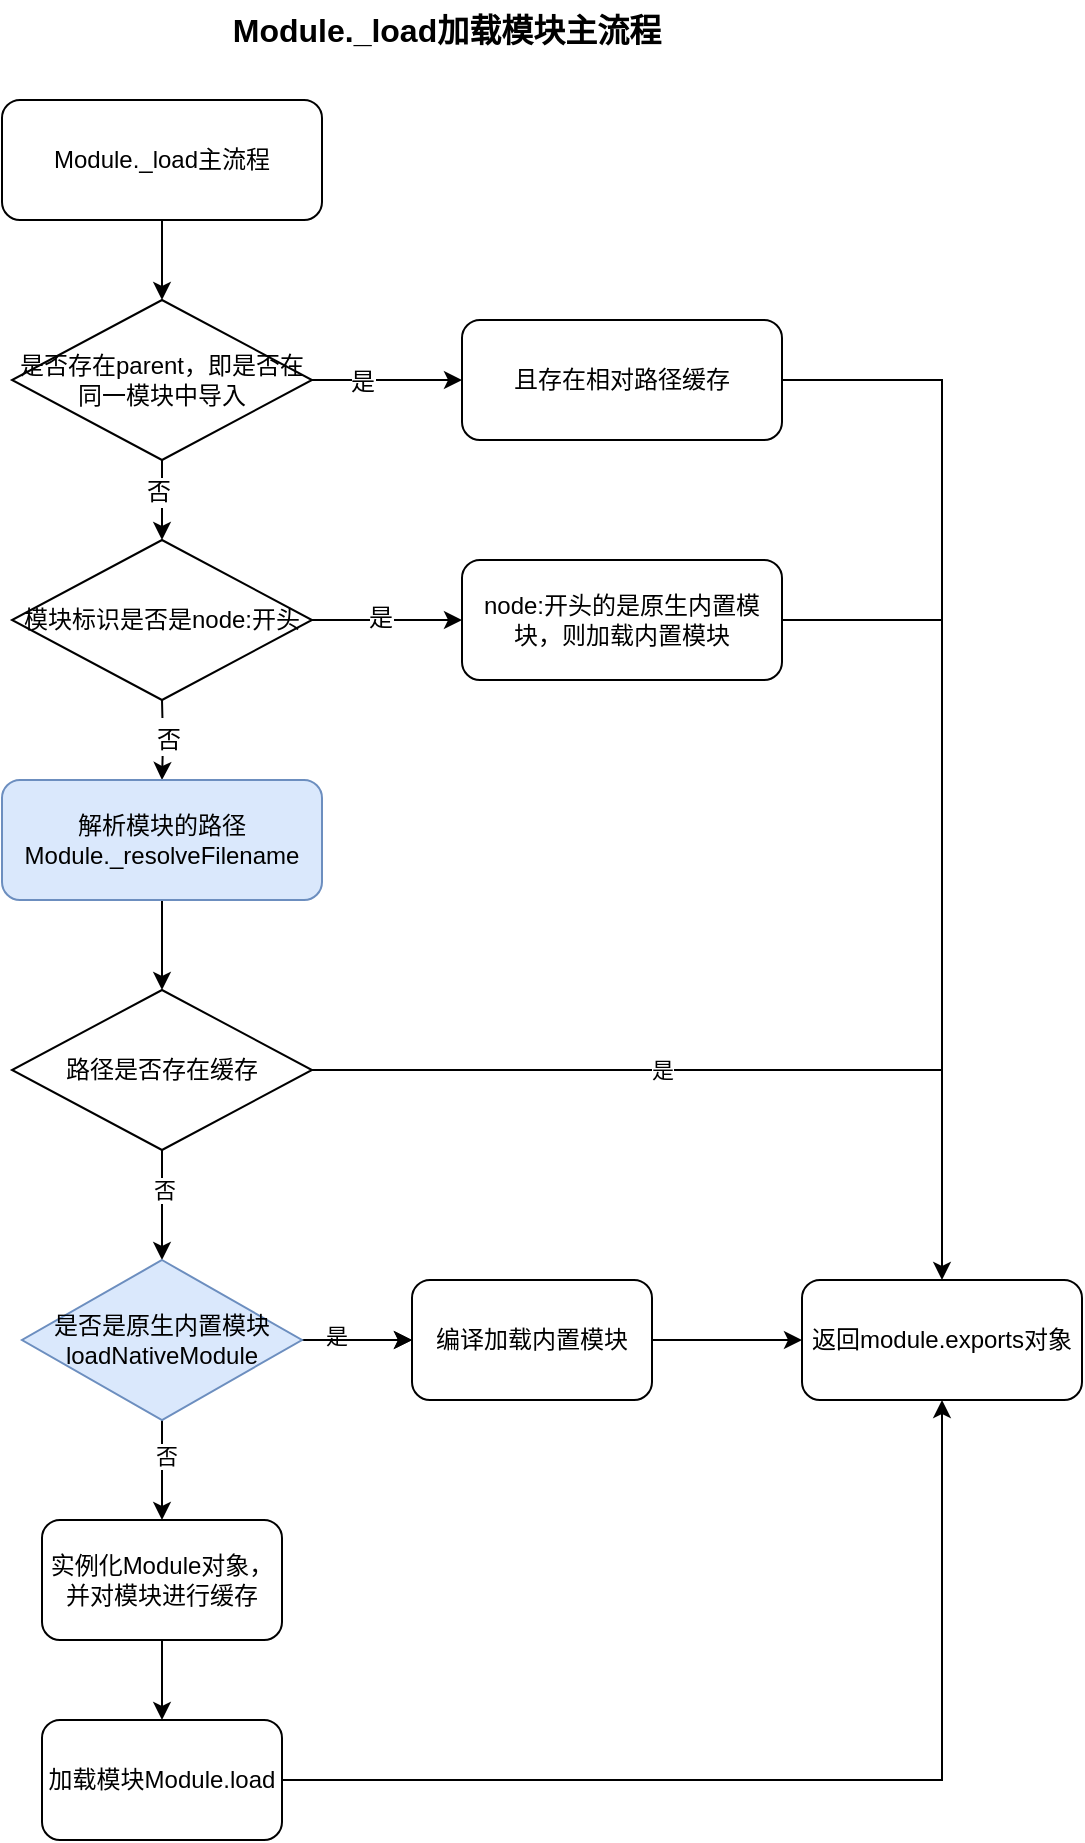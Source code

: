 <mxfile version="20.5.3" type="device"><diagram id="JmSlgxvf2w7I22jI23rd" name="第 1 页"><mxGraphModel dx="1261" dy="615" grid="1" gridSize="10" guides="1" tooltips="1" connect="1" arrows="1" fold="1" page="1" pageScale="1" pageWidth="3300" pageHeight="4681" math="0" shadow="0"><root><mxCell id="0"/><mxCell id="1" parent="0"/><mxCell id="Bienv2v_o5g_SSD_1PM4-1" value="" style="edgeStyle=orthogonalEdgeStyle;rounded=0;orthogonalLoop=1;jettySize=auto;html=1;" parent="1" target="Bienv2v_o5g_SSD_1PM4-4" edge="1"><mxGeometry relative="1" as="geometry"><mxPoint x="1330" y="1200" as="sourcePoint"/></mxGeometry></mxCell><mxCell id="Bienv2v_o5g_SSD_1PM4-2" value="&lt;font style=&quot;font-size: 12px;&quot;&gt;否&lt;/font&gt;" style="edgeLabel;html=1;align=center;verticalAlign=middle;resizable=0;points=[];fontSize=16;" parent="Bienv2v_o5g_SSD_1PM4-1" vertex="1" connectable="0"><mxGeometry x="-0.125" y="2" relative="1" as="geometry"><mxPoint as="offset"/></mxGeometry></mxCell><mxCell id="Bienv2v_o5g_SSD_1PM4-3" value="" style="edgeStyle=orthogonalEdgeStyle;rounded=0;orthogonalLoop=1;jettySize=auto;html=1;" parent="1" source="Bienv2v_o5g_SSD_1PM4-4" target="Bienv2v_o5g_SSD_1PM4-9" edge="1"><mxGeometry relative="1" as="geometry"/></mxCell><mxCell id="Bienv2v_o5g_SSD_1PM4-4" value="解析模块的路径Module._resolveFilename" style="rounded=1;whiteSpace=wrap;html=1;fillColor=#dae8fc;strokeColor=#6c8ebf;" parent="1" vertex="1"><mxGeometry x="1250" y="1240" width="160" height="60" as="geometry"/></mxCell><mxCell id="Bienv2v_o5g_SSD_1PM4-5" value="" style="edgeStyle=orthogonalEdgeStyle;rounded=0;orthogonalLoop=1;jettySize=auto;html=1;entryX=0.5;entryY=0;entryDx=0;entryDy=0;" parent="1" source="Bienv2v_o5g_SSD_1PM4-9" target="Bienv2v_o5g_SSD_1PM4-10" edge="1"><mxGeometry relative="1" as="geometry"/></mxCell><mxCell id="Bienv2v_o5g_SSD_1PM4-6" value="是" style="edgeLabel;html=1;align=center;verticalAlign=middle;resizable=0;points=[];" parent="Bienv2v_o5g_SSD_1PM4-5" vertex="1" connectable="0"><mxGeometry x="-0.167" relative="1" as="geometry"><mxPoint as="offset"/></mxGeometry></mxCell><mxCell id="Bienv2v_o5g_SSD_1PM4-7" value="" style="edgeStyle=orthogonalEdgeStyle;rounded=0;orthogonalLoop=1;jettySize=auto;html=1;" parent="1" source="Bienv2v_o5g_SSD_1PM4-9" edge="1"><mxGeometry relative="1" as="geometry"><mxPoint x="1330" y="1480" as="targetPoint"/></mxGeometry></mxCell><mxCell id="Bienv2v_o5g_SSD_1PM4-8" value="否" style="edgeLabel;html=1;align=center;verticalAlign=middle;resizable=0;points=[];" parent="Bienv2v_o5g_SSD_1PM4-7" vertex="1" connectable="0"><mxGeometry x="-0.286" y="1" relative="1" as="geometry"><mxPoint as="offset"/></mxGeometry></mxCell><mxCell id="Bienv2v_o5g_SSD_1PM4-9" value="路径是否存在缓存" style="rhombus;whiteSpace=wrap;html=1;" parent="1" vertex="1"><mxGeometry x="1255" y="1345" width="150" height="80" as="geometry"/></mxCell><mxCell id="Bienv2v_o5g_SSD_1PM4-10" value="返回module.exports对象" style="rounded=1;whiteSpace=wrap;html=1;" parent="1" vertex="1"><mxGeometry x="1650" y="1490" width="140" height="60" as="geometry"/></mxCell><mxCell id="Bienv2v_o5g_SSD_1PM4-11" value="" style="edgeStyle=orthogonalEdgeStyle;rounded=0;orthogonalLoop=1;jettySize=auto;html=1;" parent="1" source="Bienv2v_o5g_SSD_1PM4-16" target="Bienv2v_o5g_SSD_1PM4-18" edge="1"><mxGeometry relative="1" as="geometry"/></mxCell><mxCell id="Bienv2v_o5g_SSD_1PM4-12" value="否" style="edgeLabel;html=1;align=center;verticalAlign=middle;resizable=0;points=[];" parent="Bienv2v_o5g_SSD_1PM4-11" vertex="1" connectable="0"><mxGeometry x="-0.286" y="2" relative="1" as="geometry"><mxPoint as="offset"/></mxGeometry></mxCell><mxCell id="Bienv2v_o5g_SSD_1PM4-13" value="" style="edgeStyle=orthogonalEdgeStyle;rounded=0;orthogonalLoop=1;jettySize=auto;html=1;" parent="1" source="Bienv2v_o5g_SSD_1PM4-16" target="Bienv2v_o5g_SSD_1PM4-23" edge="1"><mxGeometry relative="1" as="geometry"/></mxCell><mxCell id="Bienv2v_o5g_SSD_1PM4-14" value="是" style="edgeLabel;html=1;align=center;verticalAlign=middle;resizable=0;points=[];" parent="Bienv2v_o5g_SSD_1PM4-13" vertex="1" connectable="0"><mxGeometry x="-0.378" y="2" relative="1" as="geometry"><mxPoint as="offset"/></mxGeometry></mxCell><mxCell id="Bienv2v_o5g_SSD_1PM4-15" value="" style="edgeStyle=orthogonalEdgeStyle;rounded=0;orthogonalLoop=1;jettySize=auto;html=1;" parent="1" source="Bienv2v_o5g_SSD_1PM4-16" target="Bienv2v_o5g_SSD_1PM4-23" edge="1"><mxGeometry relative="1" as="geometry"/></mxCell><mxCell id="Bienv2v_o5g_SSD_1PM4-16" value="是否是原生内置模块loadNativeModule" style="rhombus;whiteSpace=wrap;html=1;fillColor=#dae8fc;strokeColor=#6c8ebf;" parent="1" vertex="1"><mxGeometry x="1260" y="1480" width="140" height="80" as="geometry"/></mxCell><mxCell id="Bienv2v_o5g_SSD_1PM4-17" value="" style="edgeStyle=orthogonalEdgeStyle;rounded=0;orthogonalLoop=1;jettySize=auto;html=1;" parent="1" source="Bienv2v_o5g_SSD_1PM4-18" target="Bienv2v_o5g_SSD_1PM4-20" edge="1"><mxGeometry relative="1" as="geometry"/></mxCell><mxCell id="Bienv2v_o5g_SSD_1PM4-18" value="实例化Module对象，并对模块进行缓存" style="rounded=1;whiteSpace=wrap;html=1;" parent="1" vertex="1"><mxGeometry x="1270" y="1610" width="120" height="60" as="geometry"/></mxCell><mxCell id="Bienv2v_o5g_SSD_1PM4-19" value="" style="edgeStyle=orthogonalEdgeStyle;rounded=0;orthogonalLoop=1;jettySize=auto;html=1;entryX=0.5;entryY=1;entryDx=0;entryDy=0;" parent="1" source="Bienv2v_o5g_SSD_1PM4-20" target="Bienv2v_o5g_SSD_1PM4-10" edge="1"><mxGeometry relative="1" as="geometry"><mxPoint x="1660" y="1560" as="targetPoint"/></mxGeometry></mxCell><mxCell id="Bienv2v_o5g_SSD_1PM4-20" value="加载模块Module.load" style="rounded=1;whiteSpace=wrap;html=1;" parent="1" vertex="1"><mxGeometry x="1270" y="1710" width="120" height="60" as="geometry"/></mxCell><mxCell id="Bienv2v_o5g_SSD_1PM4-21" value="&lt;b&gt;&lt;font style=&quot;font-size: 16px;&quot;&gt;Module._load加载模块主流程&lt;/font&gt;&lt;/b&gt;" style="text;html=1;strokeColor=none;fillColor=none;align=center;verticalAlign=middle;whiteSpace=wrap;rounded=0;" parent="1" vertex="1"><mxGeometry x="1350" y="850" width="245" height="30" as="geometry"/></mxCell><mxCell id="Bienv2v_o5g_SSD_1PM4-22" value="" style="edgeStyle=orthogonalEdgeStyle;rounded=0;orthogonalLoop=1;jettySize=auto;html=1;" parent="1" source="Bienv2v_o5g_SSD_1PM4-23" target="Bienv2v_o5g_SSD_1PM4-10" edge="1"><mxGeometry relative="1" as="geometry"/></mxCell><mxCell id="Bienv2v_o5g_SSD_1PM4-23" value="编译加载内置模块" style="rounded=1;whiteSpace=wrap;html=1;" parent="1" vertex="1"><mxGeometry x="1455" y="1490" width="120" height="60" as="geometry"/></mxCell><mxCell id="Bienv2v_o5g_SSD_1PM4-24" value="" style="edgeStyle=orthogonalEdgeStyle;rounded=0;orthogonalLoop=1;jettySize=auto;html=1;fontSize=16;" parent="1" edge="1"><mxGeometry relative="1" as="geometry"><mxPoint x="1330" y="1080" as="sourcePoint"/><mxPoint x="1330" y="1120" as="targetPoint"/><Array as="points"><mxPoint x="1330" y="1120"/><mxPoint x="1330" y="1120"/></Array></mxGeometry></mxCell><mxCell id="Bienv2v_o5g_SSD_1PM4-25" value="否" style="edgeLabel;html=1;align=center;verticalAlign=middle;resizable=0;points=[];fontSize=12;" parent="Bienv2v_o5g_SSD_1PM4-24" vertex="1" connectable="0"><mxGeometry x="-0.225" y="-2" relative="1" as="geometry"><mxPoint as="offset"/></mxGeometry></mxCell><mxCell id="Bienv2v_o5g_SSD_1PM4-26" value="" style="edgeStyle=orthogonalEdgeStyle;rounded=0;orthogonalLoop=1;jettySize=auto;html=1;fontSize=12;" parent="1" source="Bienv2v_o5g_SSD_1PM4-28" target="Bienv2v_o5g_SSD_1PM4-29" edge="1"><mxGeometry relative="1" as="geometry"/></mxCell><mxCell id="Bienv2v_o5g_SSD_1PM4-27" value="是" style="edgeLabel;html=1;align=center;verticalAlign=middle;resizable=0;points=[];fontSize=12;" parent="Bienv2v_o5g_SSD_1PM4-26" vertex="1" connectable="0"><mxGeometry x="-0.106" y="2" relative="1" as="geometry"><mxPoint y="1" as="offset"/></mxGeometry></mxCell><mxCell id="Bienv2v_o5g_SSD_1PM4-28" value="模块标识是否是node:开头" style="rhombus;whiteSpace=wrap;html=1;" parent="1" vertex="1"><mxGeometry x="1255" y="1120" width="150" height="80" as="geometry"/></mxCell><mxCell id="Bienv2v_o5g_SSD_1PM4-29" value="node:开头的是原生内置模块，则加载内置模块" style="rounded=1;whiteSpace=wrap;html=1;" parent="1" vertex="1"><mxGeometry x="1480" y="1130" width="160" height="60" as="geometry"/></mxCell><mxCell id="Bienv2v_o5g_SSD_1PM4-30" value="" style="edgeStyle=orthogonalEdgeStyle;rounded=0;orthogonalLoop=1;jettySize=auto;html=1;fontSize=12;" parent="1" source="Bienv2v_o5g_SSD_1PM4-32" target="Bienv2v_o5g_SSD_1PM4-33" edge="1"><mxGeometry relative="1" as="geometry"/></mxCell><mxCell id="Bienv2v_o5g_SSD_1PM4-31" value="是" style="edgeLabel;html=1;align=center;verticalAlign=middle;resizable=0;points=[];fontSize=12;" parent="Bienv2v_o5g_SSD_1PM4-30" vertex="1" connectable="0"><mxGeometry x="-0.333" relative="1" as="geometry"><mxPoint y="1" as="offset"/></mxGeometry></mxCell><mxCell id="Bienv2v_o5g_SSD_1PM4-32" value="是否存在parent，即是否在同一模块中导入" style="rhombus;whiteSpace=wrap;html=1;" parent="1" vertex="1"><mxGeometry x="1255" y="1000" width="150" height="80" as="geometry"/></mxCell><mxCell id="Bienv2v_o5g_SSD_1PM4-33" value="且存在相对路径缓存" style="rounded=1;whiteSpace=wrap;html=1;" parent="1" vertex="1"><mxGeometry x="1480" y="1010" width="160" height="60" as="geometry"/></mxCell><mxCell id="Bienv2v_o5g_SSD_1PM4-34" value="" style="endArrow=none;html=1;rounded=0;fontSize=12;exitX=1;exitY=0.5;exitDx=0;exitDy=0;" parent="1" source="Bienv2v_o5g_SSD_1PM4-29" edge="1"><mxGeometry width="50" height="50" relative="1" as="geometry"><mxPoint x="1740" y="1240" as="sourcePoint"/><mxPoint x="1720" y="1400" as="targetPoint"/><Array as="points"><mxPoint x="1720" y="1160"/></Array></mxGeometry></mxCell><mxCell id="Bienv2v_o5g_SSD_1PM4-35" value="" style="endArrow=none;html=1;rounded=0;fontSize=12;exitX=1;exitY=0.5;exitDx=0;exitDy=0;" parent="1" source="Bienv2v_o5g_SSD_1PM4-33" edge="1"><mxGeometry width="50" height="50" relative="1" as="geometry"><mxPoint x="1635" y="1170" as="sourcePoint"/><mxPoint x="1720" y="1170" as="targetPoint"/><Array as="points"><mxPoint x="1720" y="1040"/></Array></mxGeometry></mxCell><mxCell id="Bienv2v_o5g_SSD_1PM4-36" value="" style="edgeStyle=orthogonalEdgeStyle;rounded=0;orthogonalLoop=1;jettySize=auto;html=1;fontSize=12;" parent="1" source="Bienv2v_o5g_SSD_1PM4-37" target="Bienv2v_o5g_SSD_1PM4-32" edge="1"><mxGeometry relative="1" as="geometry"/></mxCell><mxCell id="Bienv2v_o5g_SSD_1PM4-37" value="Module._load主流程" style="rounded=1;whiteSpace=wrap;html=1;" parent="1" vertex="1"><mxGeometry x="1250" y="900" width="160" height="60" as="geometry"/></mxCell></root></mxGraphModel></diagram></mxfile>